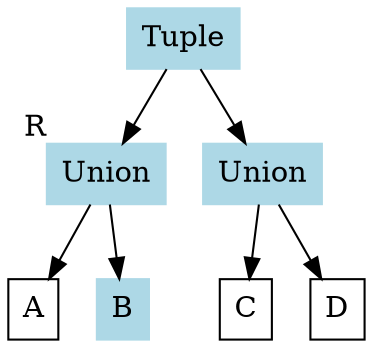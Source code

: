 digraph G {
    margin=0;bgcolor="transparent";
  node [shape=box, margin=0.1, width=0, height=0];
  tuple [label="Tuple",color=lightblue,style=filled]
  union1 [label="Union", xlabel="R",color=lightblue,style=filled]
  union2 [label="Union", xlabel="",color=lightblue,style=filled]
  A [label="A"]
  B [label="B",color=lightblue,style=filled]
  C [label="C"]
  D [label="D"]
  tuple -> union1
  tuple -> union2
  union1 -> A
  union1 -> B
  union2 -> C
  union2 -> D
  {rank=same; union1 union2}
}
